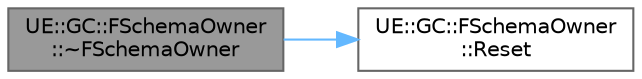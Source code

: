 digraph "UE::GC::FSchemaOwner::~FSchemaOwner"
{
 // INTERACTIVE_SVG=YES
 // LATEX_PDF_SIZE
  bgcolor="transparent";
  edge [fontname=Helvetica,fontsize=10,labelfontname=Helvetica,labelfontsize=10];
  node [fontname=Helvetica,fontsize=10,shape=box,height=0.2,width=0.4];
  rankdir="LR";
  Node1 [id="Node000001",label="UE::GC::FSchemaOwner\l::~FSchemaOwner",height=0.2,width=0.4,color="gray40", fillcolor="grey60", style="filled", fontcolor="black",tooltip=" "];
  Node1 -> Node2 [id="edge1_Node000001_Node000002",color="steelblue1",style="solid",tooltip=" "];
  Node2 [id="Node000002",label="UE::GC::FSchemaOwner\l::Reset",height=0.2,width=0.4,color="grey40", fillcolor="white", style="filled",URL="$d1/dda/classUE_1_1GC_1_1FSchemaOwner.html#aecc19d8507424a64f5d683c7ccf829e6",tooltip=" "];
}
